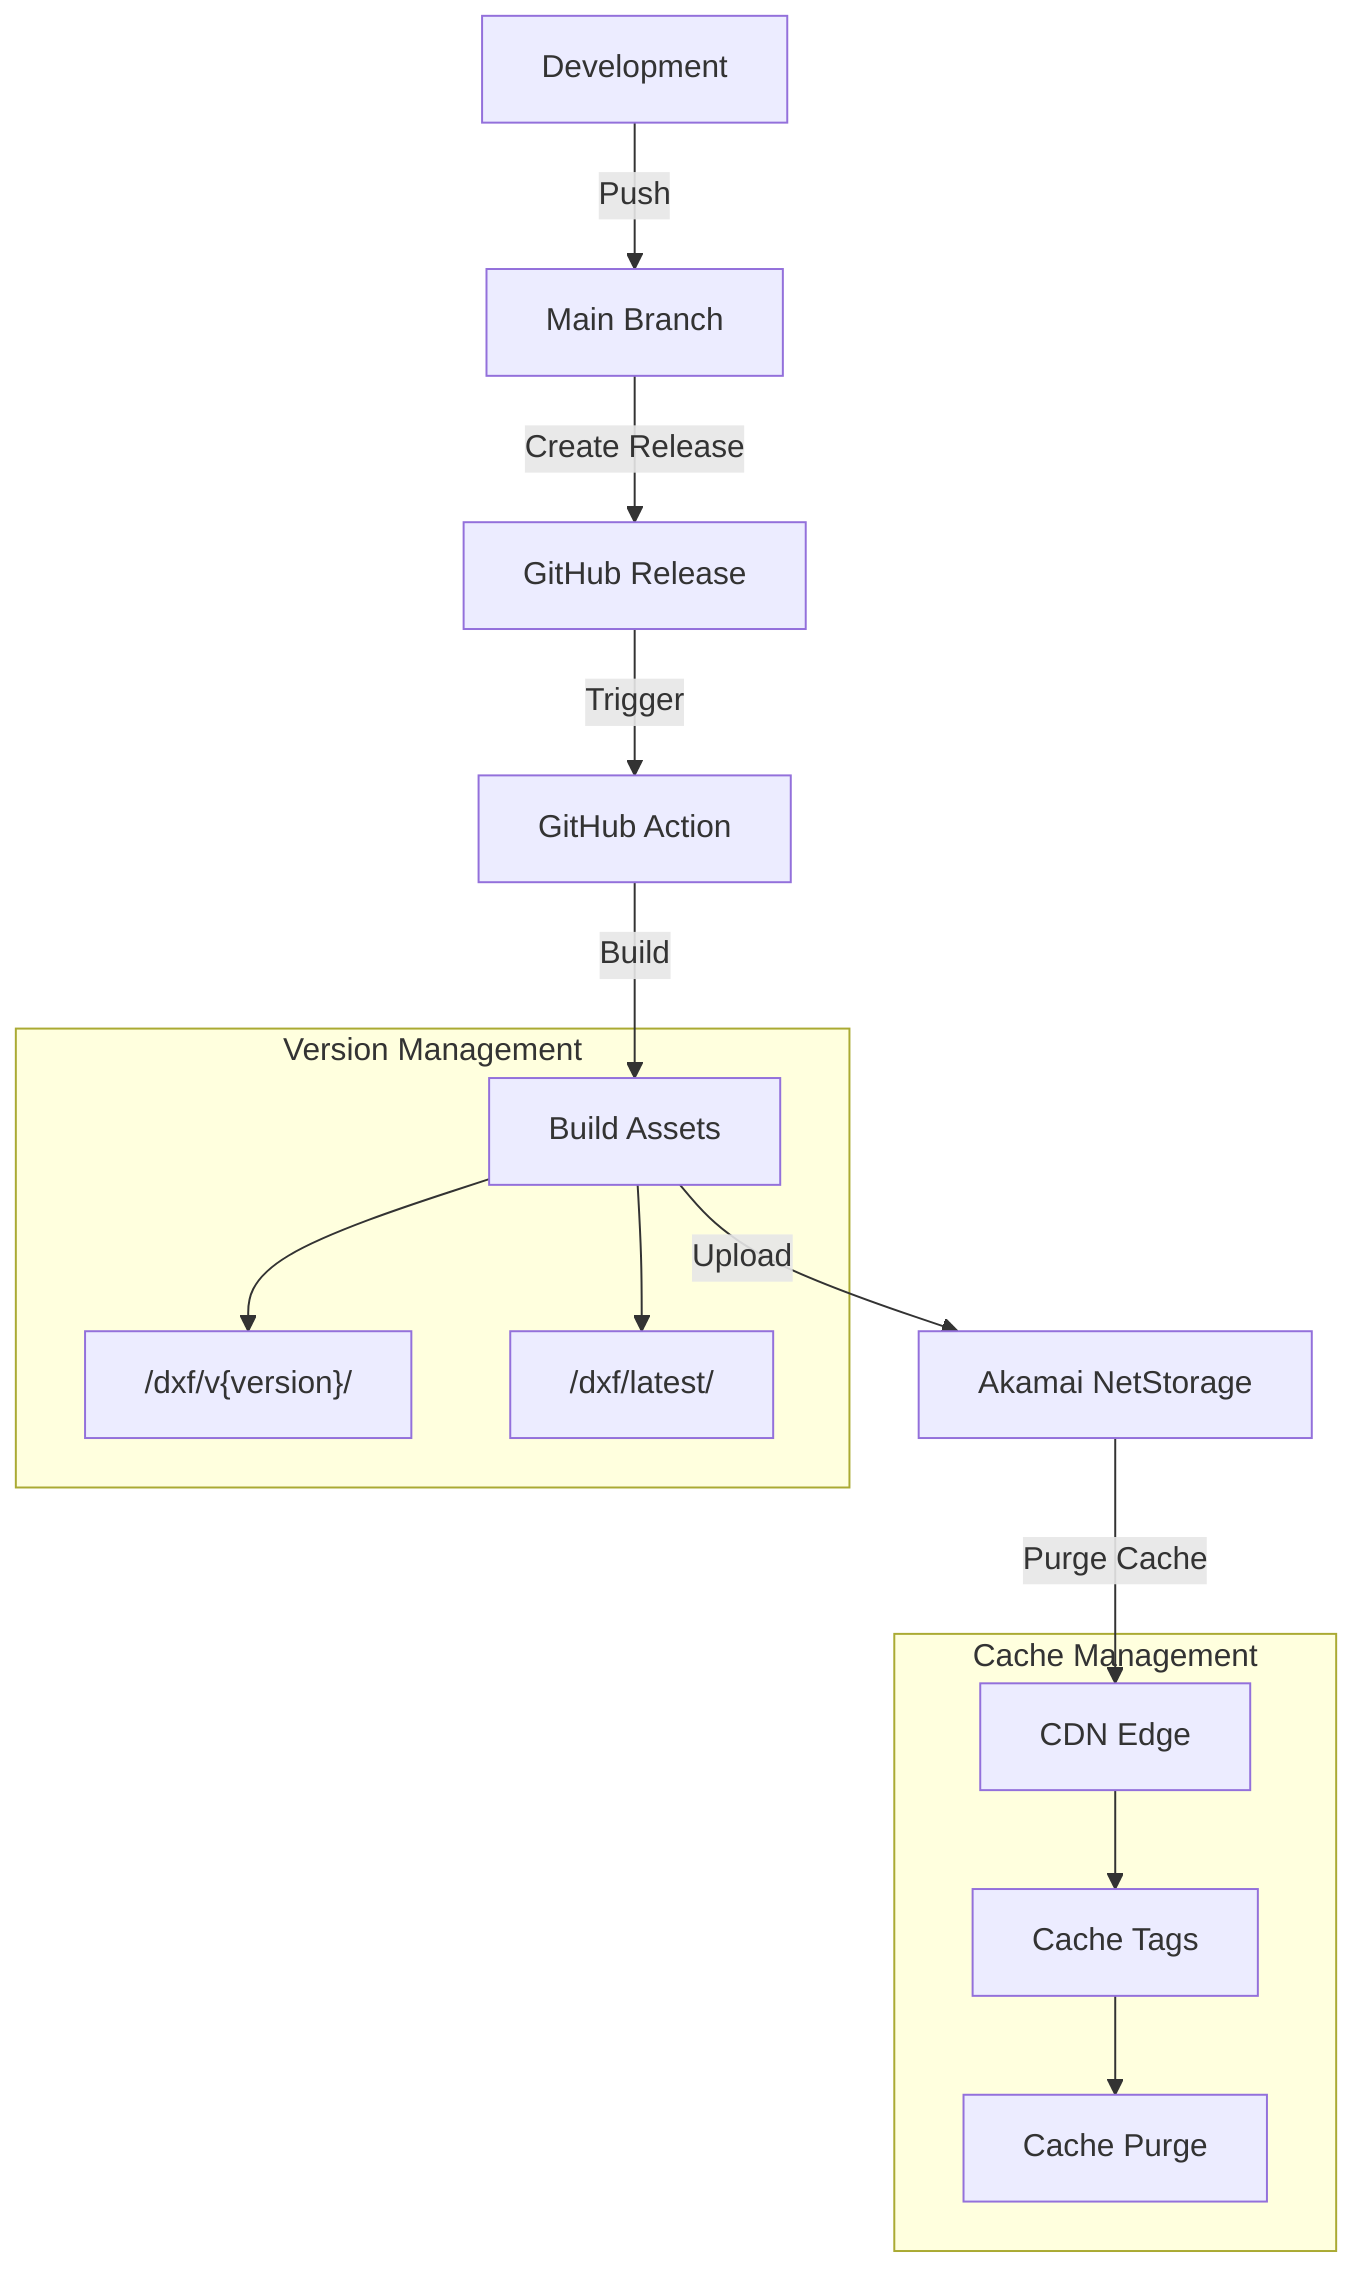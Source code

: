 flowchart TD
    Dev[Development] -->|Push| Main
    Main[Main Branch] -->|Create Release| Release[GitHub Release]
    Release -->|Trigger| Action[GitHub Action]
    Action -->|Build| Assets[Build Assets]
    Assets -->|Upload| CDN[Akamai NetStorage]
    CDN -->|Purge Cache| Edge[CDN Edge]
    
    subgraph "Version Management"
        Assets --> Versioned["/dxf/v{version}/"]
        Assets --> Latest["/dxf/latest/"]
    end

    subgraph "Cache Management"
        Edge --> Tagged[Cache Tags]
        Tagged --> Purge[Cache Purge]
    end